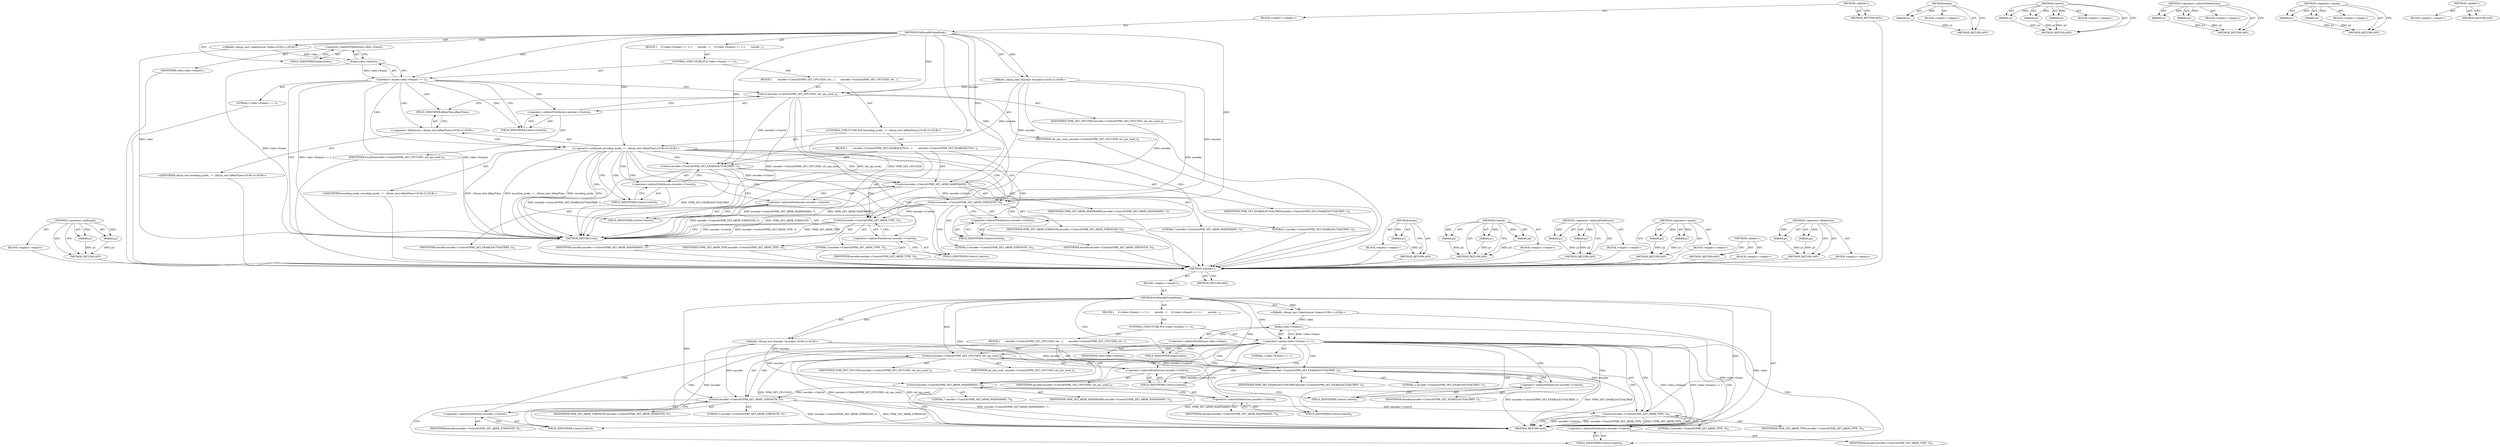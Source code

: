 digraph "&lt;operator&gt;.fieldAccess" {
vulnerable_6 [label=<(METHOD,&lt;global&gt;)<SUB>1</SUB>>];
vulnerable_7 [label=<(BLOCK,&lt;empty&gt;,&lt;empty&gt;)<SUB>1</SUB>>];
vulnerable_8 [label=<(METHOD,PreEncodeFrameHook)<SUB>1</SUB>>];
vulnerable_9 [label="<(PARAM,::libvpx_test::VideoSource *video)<SUB>1</SUB>>"];
vulnerable_10 [label="<(PARAM,::libvpx_test::Encoder *encoder)<SUB>2</SUB>>"];
vulnerable_11 [label=<(BLOCK,{
     if (video-&gt;frame() == 1) {
       encode...,{
     if (video-&gt;frame() == 1) {
       encode...)<SUB>2</SUB>>];
vulnerable_12 [label=<(CONTROL_STRUCTURE,IF,if (video-&gt;frame() == 1))<SUB>3</SUB>>];
vulnerable_13 [label=<(&lt;operator&gt;.equals,video-&gt;frame() == 1)<SUB>3</SUB>>];
vulnerable_14 [label=<(frame,video-&gt;frame())<SUB>3</SUB>>];
vulnerable_15 [label=<(&lt;operator&gt;.indirectFieldAccess,video-&gt;frame)<SUB>3</SUB>>];
vulnerable_16 [label=<(IDENTIFIER,video,video-&gt;frame())<SUB>3</SUB>>];
vulnerable_17 [label=<(FIELD_IDENTIFIER,frame,frame)<SUB>3</SUB>>];
vulnerable_18 [label=<(LITERAL,1,video-&gt;frame() == 1)<SUB>3</SUB>>];
vulnerable_19 [label=<(BLOCK,{
       encoder-&gt;Control(VP8E_SET_CPUUSED, set...,{
       encoder-&gt;Control(VP8E_SET_CPUUSED, set...)<SUB>3</SUB>>];
vulnerable_20 [label=<(Control,encoder-&gt;Control(VP8E_SET_CPUUSED, set_cpu_used_))<SUB>4</SUB>>];
vulnerable_21 [label=<(&lt;operator&gt;.indirectFieldAccess,encoder-&gt;Control)<SUB>4</SUB>>];
vulnerable_22 [label=<(IDENTIFIER,encoder,encoder-&gt;Control(VP8E_SET_CPUUSED, set_cpu_used_))<SUB>4</SUB>>];
vulnerable_23 [label=<(FIELD_IDENTIFIER,Control,Control)<SUB>4</SUB>>];
vulnerable_24 [label=<(IDENTIFIER,VP8E_SET_CPUUSED,encoder-&gt;Control(VP8E_SET_CPUUSED, set_cpu_used_))<SUB>4</SUB>>];
vulnerable_25 [label=<(IDENTIFIER,set_cpu_used_,encoder-&gt;Control(VP8E_SET_CPUUSED, set_cpu_used_))<SUB>4</SUB>>];
vulnerable_26 [label=<(Control,encoder-&gt;Control(VP8E_SET_ENABLEAUTOALTREF, 1))<SUB>5</SUB>>];
vulnerable_27 [label=<(&lt;operator&gt;.indirectFieldAccess,encoder-&gt;Control)<SUB>5</SUB>>];
vulnerable_28 [label=<(IDENTIFIER,encoder,encoder-&gt;Control(VP8E_SET_ENABLEAUTOALTREF, 1))<SUB>5</SUB>>];
vulnerable_29 [label=<(FIELD_IDENTIFIER,Control,Control)<SUB>5</SUB>>];
vulnerable_30 [label=<(IDENTIFIER,VP8E_SET_ENABLEAUTOALTREF,encoder-&gt;Control(VP8E_SET_ENABLEAUTOALTREF, 1))<SUB>5</SUB>>];
vulnerable_31 [label=<(LITERAL,1,encoder-&gt;Control(VP8E_SET_ENABLEAUTOALTREF, 1))<SUB>5</SUB>>];
vulnerable_32 [label=<(Control,encoder-&gt;Control(VP8E_SET_ARNR_MAXFRAMES, 7))<SUB>6</SUB>>];
vulnerable_33 [label=<(&lt;operator&gt;.indirectFieldAccess,encoder-&gt;Control)<SUB>6</SUB>>];
vulnerable_34 [label=<(IDENTIFIER,encoder,encoder-&gt;Control(VP8E_SET_ARNR_MAXFRAMES, 7))<SUB>6</SUB>>];
vulnerable_35 [label=<(FIELD_IDENTIFIER,Control,Control)<SUB>6</SUB>>];
vulnerable_36 [label=<(IDENTIFIER,VP8E_SET_ARNR_MAXFRAMES,encoder-&gt;Control(VP8E_SET_ARNR_MAXFRAMES, 7))<SUB>6</SUB>>];
vulnerable_37 [label=<(LITERAL,7,encoder-&gt;Control(VP8E_SET_ARNR_MAXFRAMES, 7))<SUB>6</SUB>>];
vulnerable_38 [label=<(Control,encoder-&gt;Control(VP8E_SET_ARNR_STRENGTH, 5))<SUB>7</SUB>>];
vulnerable_39 [label=<(&lt;operator&gt;.indirectFieldAccess,encoder-&gt;Control)<SUB>7</SUB>>];
vulnerable_40 [label=<(IDENTIFIER,encoder,encoder-&gt;Control(VP8E_SET_ARNR_STRENGTH, 5))<SUB>7</SUB>>];
vulnerable_41 [label=<(FIELD_IDENTIFIER,Control,Control)<SUB>7</SUB>>];
vulnerable_42 [label=<(IDENTIFIER,VP8E_SET_ARNR_STRENGTH,encoder-&gt;Control(VP8E_SET_ARNR_STRENGTH, 5))<SUB>7</SUB>>];
vulnerable_43 [label=<(LITERAL,5,encoder-&gt;Control(VP8E_SET_ARNR_STRENGTH, 5))<SUB>7</SUB>>];
vulnerable_44 [label=<(Control,encoder-&gt;Control(VP8E_SET_ARNR_TYPE, 3))<SUB>8</SUB>>];
vulnerable_45 [label=<(&lt;operator&gt;.indirectFieldAccess,encoder-&gt;Control)<SUB>8</SUB>>];
vulnerable_46 [label=<(IDENTIFIER,encoder,encoder-&gt;Control(VP8E_SET_ARNR_TYPE, 3))<SUB>8</SUB>>];
vulnerable_47 [label=<(FIELD_IDENTIFIER,Control,Control)<SUB>8</SUB>>];
vulnerable_48 [label=<(IDENTIFIER,VP8E_SET_ARNR_TYPE,encoder-&gt;Control(VP8E_SET_ARNR_TYPE, 3))<SUB>8</SUB>>];
vulnerable_49 [label=<(LITERAL,3,encoder-&gt;Control(VP8E_SET_ARNR_TYPE, 3))<SUB>8</SUB>>];
vulnerable_50 [label=<(METHOD_RETURN,void)<SUB>1</SUB>>];
vulnerable_52 [label=<(METHOD_RETURN,ANY)<SUB>1</SUB>>];
vulnerable_76 [label=<(METHOD,frame)>];
vulnerable_77 [label=<(PARAM,p1)>];
vulnerable_78 [label=<(BLOCK,&lt;empty&gt;,&lt;empty&gt;)>];
vulnerable_79 [label=<(METHOD_RETURN,ANY)>];
vulnerable_85 [label=<(METHOD,Control)>];
vulnerable_86 [label=<(PARAM,p1)>];
vulnerable_87 [label=<(PARAM,p2)>];
vulnerable_88 [label=<(PARAM,p3)>];
vulnerable_89 [label=<(BLOCK,&lt;empty&gt;,&lt;empty&gt;)>];
vulnerable_90 [label=<(METHOD_RETURN,ANY)>];
vulnerable_80 [label=<(METHOD,&lt;operator&gt;.indirectFieldAccess)>];
vulnerable_81 [label=<(PARAM,p1)>];
vulnerable_82 [label=<(PARAM,p2)>];
vulnerable_83 [label=<(BLOCK,&lt;empty&gt;,&lt;empty&gt;)>];
vulnerable_84 [label=<(METHOD_RETURN,ANY)>];
vulnerable_71 [label=<(METHOD,&lt;operator&gt;.equals)>];
vulnerable_72 [label=<(PARAM,p1)>];
vulnerable_73 [label=<(PARAM,p2)>];
vulnerable_74 [label=<(BLOCK,&lt;empty&gt;,&lt;empty&gt;)>];
vulnerable_75 [label=<(METHOD_RETURN,ANY)>];
vulnerable_65 [label=<(METHOD,&lt;global&gt;)<SUB>1</SUB>>];
vulnerable_66 [label=<(BLOCK,&lt;empty&gt;,&lt;empty&gt;)>];
vulnerable_67 [label=<(METHOD_RETURN,ANY)>];
fixed_98 [label=<(METHOD,&lt;operator&gt;.notEquals)>];
fixed_99 [label=<(PARAM,p1)>];
fixed_100 [label=<(PARAM,p2)>];
fixed_101 [label=<(BLOCK,&lt;empty&gt;,&lt;empty&gt;)>];
fixed_102 [label=<(METHOD_RETURN,ANY)>];
fixed_6 [label=<(METHOD,&lt;global&gt;)<SUB>1</SUB>>];
fixed_7 [label=<(BLOCK,&lt;empty&gt;,&lt;empty&gt;)<SUB>1</SUB>>];
fixed_8 [label=<(METHOD,PreEncodeFrameHook)<SUB>1</SUB>>];
fixed_9 [label="<(PARAM,::libvpx_test::VideoSource *video)<SUB>1</SUB>>"];
fixed_10 [label="<(PARAM,::libvpx_test::Encoder *encoder)<SUB>2</SUB>>"];
fixed_11 [label=<(BLOCK,{
     if (video-&gt;frame() == 1) {
       encode...,{
     if (video-&gt;frame() == 1) {
       encode...)<SUB>2</SUB>>];
fixed_12 [label=<(CONTROL_STRUCTURE,IF,if (video-&gt;frame() == 1))<SUB>3</SUB>>];
fixed_13 [label=<(&lt;operator&gt;.equals,video-&gt;frame() == 1)<SUB>3</SUB>>];
fixed_14 [label=<(frame,video-&gt;frame())<SUB>3</SUB>>];
fixed_15 [label=<(&lt;operator&gt;.indirectFieldAccess,video-&gt;frame)<SUB>3</SUB>>];
fixed_16 [label=<(IDENTIFIER,video,video-&gt;frame())<SUB>3</SUB>>];
fixed_17 [label=<(FIELD_IDENTIFIER,frame,frame)<SUB>3</SUB>>];
fixed_18 [label=<(LITERAL,1,video-&gt;frame() == 1)<SUB>3</SUB>>];
fixed_19 [label=<(BLOCK,{
       encoder-&gt;Control(VP8E_SET_CPUUSED, set...,{
       encoder-&gt;Control(VP8E_SET_CPUUSED, set...)<SUB>3</SUB>>];
fixed_20 [label=<(Control,encoder-&gt;Control(VP8E_SET_CPUUSED, set_cpu_used_))<SUB>4</SUB>>];
fixed_21 [label=<(&lt;operator&gt;.indirectFieldAccess,encoder-&gt;Control)<SUB>4</SUB>>];
fixed_22 [label=<(IDENTIFIER,encoder,encoder-&gt;Control(VP8E_SET_CPUUSED, set_cpu_used_))<SUB>4</SUB>>];
fixed_23 [label=<(FIELD_IDENTIFIER,Control,Control)<SUB>4</SUB>>];
fixed_24 [label=<(IDENTIFIER,VP8E_SET_CPUUSED,encoder-&gt;Control(VP8E_SET_CPUUSED, set_cpu_used_))<SUB>4</SUB>>];
fixed_25 [label=<(IDENTIFIER,set_cpu_used_,encoder-&gt;Control(VP8E_SET_CPUUSED, set_cpu_used_))<SUB>4</SUB>>];
fixed_26 [label="<(CONTROL_STRUCTURE,IF,if (encoding_mode_ != ::libvpx_test::kRealTime))<SUB>5</SUB>>"];
fixed_27 [label="<(&lt;operator&gt;.notEquals,encoding_mode_ != ::libvpx_test::kRealTime)<SUB>5</SUB>>"];
fixed_28 [label="<(IDENTIFIER,encoding_mode_,encoding_mode_ != ::libvpx_test::kRealTime)<SUB>5</SUB>>"];
fixed_29 [label="<(&lt;operator&gt;.fieldAccess,::libvpx_test::kRealTime)<SUB>5</SUB>>"];
fixed_30 [label="<(IDENTIFIER,libvpx_test,encoding_mode_ != ::libvpx_test::kRealTime)<SUB>5</SUB>>"];
fixed_31 [label=<(FIELD_IDENTIFIER,kRealTime,kRealTime)<SUB>5</SUB>>];
fixed_32 [label=<(BLOCK,{
        encoder-&gt;Control(VP8E_SET_ENABLEAUTOA...,{
        encoder-&gt;Control(VP8E_SET_ENABLEAUTOA...)<SUB>5</SUB>>];
fixed_33 [label=<(Control,encoder-&gt;Control(VP8E_SET_ENABLEAUTOALTREF, 1))<SUB>6</SUB>>];
fixed_34 [label=<(&lt;operator&gt;.indirectFieldAccess,encoder-&gt;Control)<SUB>6</SUB>>];
fixed_35 [label=<(IDENTIFIER,encoder,encoder-&gt;Control(VP8E_SET_ENABLEAUTOALTREF, 1))<SUB>6</SUB>>];
fixed_36 [label=<(FIELD_IDENTIFIER,Control,Control)<SUB>6</SUB>>];
fixed_37 [label=<(IDENTIFIER,VP8E_SET_ENABLEAUTOALTREF,encoder-&gt;Control(VP8E_SET_ENABLEAUTOALTREF, 1))<SUB>6</SUB>>];
fixed_38 [label=<(LITERAL,1,encoder-&gt;Control(VP8E_SET_ENABLEAUTOALTREF, 1))<SUB>6</SUB>>];
fixed_39 [label=<(Control,encoder-&gt;Control(VP8E_SET_ARNR_MAXFRAMES, 7))<SUB>7</SUB>>];
fixed_40 [label=<(&lt;operator&gt;.indirectFieldAccess,encoder-&gt;Control)<SUB>7</SUB>>];
fixed_41 [label=<(IDENTIFIER,encoder,encoder-&gt;Control(VP8E_SET_ARNR_MAXFRAMES, 7))<SUB>7</SUB>>];
fixed_42 [label=<(FIELD_IDENTIFIER,Control,Control)<SUB>7</SUB>>];
fixed_43 [label=<(IDENTIFIER,VP8E_SET_ARNR_MAXFRAMES,encoder-&gt;Control(VP8E_SET_ARNR_MAXFRAMES, 7))<SUB>7</SUB>>];
fixed_44 [label=<(LITERAL,7,encoder-&gt;Control(VP8E_SET_ARNR_MAXFRAMES, 7))<SUB>7</SUB>>];
fixed_45 [label=<(Control,encoder-&gt;Control(VP8E_SET_ARNR_STRENGTH, 5))<SUB>8</SUB>>];
fixed_46 [label=<(&lt;operator&gt;.indirectFieldAccess,encoder-&gt;Control)<SUB>8</SUB>>];
fixed_47 [label=<(IDENTIFIER,encoder,encoder-&gt;Control(VP8E_SET_ARNR_STRENGTH, 5))<SUB>8</SUB>>];
fixed_48 [label=<(FIELD_IDENTIFIER,Control,Control)<SUB>8</SUB>>];
fixed_49 [label=<(IDENTIFIER,VP8E_SET_ARNR_STRENGTH,encoder-&gt;Control(VP8E_SET_ARNR_STRENGTH, 5))<SUB>8</SUB>>];
fixed_50 [label=<(LITERAL,5,encoder-&gt;Control(VP8E_SET_ARNR_STRENGTH, 5))<SUB>8</SUB>>];
fixed_51 [label=<(Control,encoder-&gt;Control(VP8E_SET_ARNR_TYPE, 3))<SUB>9</SUB>>];
fixed_52 [label=<(&lt;operator&gt;.indirectFieldAccess,encoder-&gt;Control)<SUB>9</SUB>>];
fixed_53 [label=<(IDENTIFIER,encoder,encoder-&gt;Control(VP8E_SET_ARNR_TYPE, 3))<SUB>9</SUB>>];
fixed_54 [label=<(FIELD_IDENTIFIER,Control,Control)<SUB>9</SUB>>];
fixed_55 [label=<(IDENTIFIER,VP8E_SET_ARNR_TYPE,encoder-&gt;Control(VP8E_SET_ARNR_TYPE, 3))<SUB>9</SUB>>];
fixed_56 [label=<(LITERAL,3,encoder-&gt;Control(VP8E_SET_ARNR_TYPE, 3))<SUB>9</SUB>>];
fixed_57 [label=<(METHOD_RETURN,void)<SUB>1</SUB>>];
fixed_59 [label=<(METHOD_RETURN,ANY)<SUB>1</SUB>>];
fixed_83 [label=<(METHOD,frame)>];
fixed_84 [label=<(PARAM,p1)>];
fixed_85 [label=<(BLOCK,&lt;empty&gt;,&lt;empty&gt;)>];
fixed_86 [label=<(METHOD_RETURN,ANY)>];
fixed_92 [label=<(METHOD,Control)>];
fixed_93 [label=<(PARAM,p1)>];
fixed_94 [label=<(PARAM,p2)>];
fixed_95 [label=<(PARAM,p3)>];
fixed_96 [label=<(BLOCK,&lt;empty&gt;,&lt;empty&gt;)>];
fixed_97 [label=<(METHOD_RETURN,ANY)>];
fixed_87 [label=<(METHOD,&lt;operator&gt;.indirectFieldAccess)>];
fixed_88 [label=<(PARAM,p1)>];
fixed_89 [label=<(PARAM,p2)>];
fixed_90 [label=<(BLOCK,&lt;empty&gt;,&lt;empty&gt;)>];
fixed_91 [label=<(METHOD_RETURN,ANY)>];
fixed_78 [label=<(METHOD,&lt;operator&gt;.equals)>];
fixed_79 [label=<(PARAM,p1)>];
fixed_80 [label=<(PARAM,p2)>];
fixed_81 [label=<(BLOCK,&lt;empty&gt;,&lt;empty&gt;)>];
fixed_82 [label=<(METHOD_RETURN,ANY)>];
fixed_72 [label=<(METHOD,&lt;global&gt;)<SUB>1</SUB>>];
fixed_73 [label=<(BLOCK,&lt;empty&gt;,&lt;empty&gt;)>];
fixed_74 [label=<(METHOD_RETURN,ANY)>];
fixed_103 [label=<(METHOD,&lt;operator&gt;.fieldAccess)>];
fixed_104 [label=<(PARAM,p1)>];
fixed_105 [label=<(PARAM,p2)>];
fixed_106 [label=<(BLOCK,&lt;empty&gt;,&lt;empty&gt;)>];
fixed_107 [label=<(METHOD_RETURN,ANY)>];
vulnerable_6 -> vulnerable_7  [key=0, label="AST: "];
vulnerable_6 -> vulnerable_52  [key=0, label="AST: "];
vulnerable_6 -> vulnerable_52  [key=1, label="CFG: "];
vulnerable_7 -> vulnerable_8  [key=0, label="AST: "];
vulnerable_8 -> vulnerable_9  [key=0, label="AST: "];
vulnerable_8 -> vulnerable_9  [key=1, label="DDG: "];
vulnerable_8 -> vulnerable_10  [key=0, label="AST: "];
vulnerable_8 -> vulnerable_10  [key=1, label="DDG: "];
vulnerable_8 -> vulnerable_11  [key=0, label="AST: "];
vulnerable_8 -> vulnerable_50  [key=0, label="AST: "];
vulnerable_8 -> vulnerable_17  [key=0, label="CFG: "];
vulnerable_8 -> vulnerable_13  [key=0, label="DDG: "];
vulnerable_8 -> vulnerable_20  [key=0, label="DDG: "];
vulnerable_8 -> vulnerable_26  [key=0, label="DDG: "];
vulnerable_8 -> vulnerable_32  [key=0, label="DDG: "];
vulnerable_8 -> vulnerable_38  [key=0, label="DDG: "];
vulnerable_8 -> vulnerable_44  [key=0, label="DDG: "];
vulnerable_9 -> vulnerable_50  [key=0, label="DDG: video"];
vulnerable_9 -> vulnerable_14  [key=0, label="DDG: video"];
vulnerable_10 -> vulnerable_50  [key=0, label="DDG: encoder"];
vulnerable_10 -> vulnerable_20  [key=0, label="DDG: encoder"];
vulnerable_10 -> vulnerable_26  [key=0, label="DDG: encoder"];
vulnerable_10 -> vulnerable_32  [key=0, label="DDG: encoder"];
vulnerable_10 -> vulnerable_38  [key=0, label="DDG: encoder"];
vulnerable_10 -> vulnerable_44  [key=0, label="DDG: encoder"];
vulnerable_11 -> vulnerable_12  [key=0, label="AST: "];
vulnerable_12 -> vulnerable_13  [key=0, label="AST: "];
vulnerable_12 -> vulnerable_19  [key=0, label="AST: "];
vulnerable_13 -> vulnerable_14  [key=0, label="AST: "];
vulnerable_13 -> vulnerable_18  [key=0, label="AST: "];
vulnerable_13 -> vulnerable_50  [key=0, label="CFG: "];
vulnerable_13 -> vulnerable_50  [key=1, label="DDG: video-&gt;frame()"];
vulnerable_13 -> vulnerable_50  [key=2, label="DDG: video-&gt;frame() == 1"];
vulnerable_13 -> vulnerable_23  [key=0, label="CFG: "];
vulnerable_13 -> vulnerable_23  [key=1, label="CDG: "];
vulnerable_13 -> vulnerable_47  [key=0, label="CDG: "];
vulnerable_13 -> vulnerable_21  [key=0, label="CDG: "];
vulnerable_13 -> vulnerable_32  [key=0, label="CDG: "];
vulnerable_13 -> vulnerable_33  [key=0, label="CDG: "];
vulnerable_13 -> vulnerable_26  [key=0, label="CDG: "];
vulnerable_13 -> vulnerable_20  [key=0, label="CDG: "];
vulnerable_13 -> vulnerable_38  [key=0, label="CDG: "];
vulnerable_13 -> vulnerable_41  [key=0, label="CDG: "];
vulnerable_13 -> vulnerable_45  [key=0, label="CDG: "];
vulnerable_13 -> vulnerable_27  [key=0, label="CDG: "];
vulnerable_13 -> vulnerable_29  [key=0, label="CDG: "];
vulnerable_13 -> vulnerable_44  [key=0, label="CDG: "];
vulnerable_13 -> vulnerable_35  [key=0, label="CDG: "];
vulnerable_13 -> vulnerable_39  [key=0, label="CDG: "];
vulnerable_14 -> vulnerable_15  [key=0, label="AST: "];
vulnerable_14 -> vulnerable_13  [key=0, label="CFG: "];
vulnerable_14 -> vulnerable_13  [key=1, label="DDG: video-&gt;frame"];
vulnerable_14 -> vulnerable_50  [key=0, label="DDG: video-&gt;frame"];
vulnerable_15 -> vulnerable_16  [key=0, label="AST: "];
vulnerable_15 -> vulnerable_17  [key=0, label="AST: "];
vulnerable_15 -> vulnerable_14  [key=0, label="CFG: "];
vulnerable_17 -> vulnerable_15  [key=0, label="CFG: "];
vulnerable_19 -> vulnerable_20  [key=0, label="AST: "];
vulnerable_19 -> vulnerable_26  [key=0, label="AST: "];
vulnerable_19 -> vulnerable_32  [key=0, label="AST: "];
vulnerable_19 -> vulnerable_38  [key=0, label="AST: "];
vulnerable_19 -> vulnerable_44  [key=0, label="AST: "];
vulnerable_20 -> vulnerable_21  [key=0, label="AST: "];
vulnerable_20 -> vulnerable_24  [key=0, label="AST: "];
vulnerable_20 -> vulnerable_25  [key=0, label="AST: "];
vulnerable_20 -> vulnerable_29  [key=0, label="CFG: "];
vulnerable_20 -> vulnerable_50  [key=0, label="DDG: VP8E_SET_CPUUSED"];
vulnerable_20 -> vulnerable_50  [key=1, label="DDG: encoder-&gt;Control(VP8E_SET_CPUUSED, set_cpu_used_)"];
vulnerable_20 -> vulnerable_50  [key=2, label="DDG: set_cpu_used_"];
vulnerable_20 -> vulnerable_26  [key=0, label="DDG: encoder-&gt;Control"];
vulnerable_21 -> vulnerable_22  [key=0, label="AST: "];
vulnerable_21 -> vulnerable_23  [key=0, label="AST: "];
vulnerable_21 -> vulnerable_20  [key=0, label="CFG: "];
vulnerable_23 -> vulnerable_21  [key=0, label="CFG: "];
vulnerable_26 -> vulnerable_27  [key=0, label="AST: "];
vulnerable_26 -> vulnerable_30  [key=0, label="AST: "];
vulnerable_26 -> vulnerable_31  [key=0, label="AST: "];
vulnerable_26 -> vulnerable_35  [key=0, label="CFG: "];
vulnerable_26 -> vulnerable_50  [key=0, label="DDG: encoder-&gt;Control(VP8E_SET_ENABLEAUTOALTREF, 1)"];
vulnerable_26 -> vulnerable_50  [key=1, label="DDG: VP8E_SET_ENABLEAUTOALTREF"];
vulnerable_26 -> vulnerable_32  [key=0, label="DDG: encoder-&gt;Control"];
vulnerable_27 -> vulnerable_28  [key=0, label="AST: "];
vulnerable_27 -> vulnerable_29  [key=0, label="AST: "];
vulnerable_27 -> vulnerable_26  [key=0, label="CFG: "];
vulnerable_29 -> vulnerable_27  [key=0, label="CFG: "];
vulnerable_32 -> vulnerable_33  [key=0, label="AST: "];
vulnerable_32 -> vulnerable_36  [key=0, label="AST: "];
vulnerable_32 -> vulnerable_37  [key=0, label="AST: "];
vulnerable_32 -> vulnerable_41  [key=0, label="CFG: "];
vulnerable_32 -> vulnerable_50  [key=0, label="DDG: encoder-&gt;Control(VP8E_SET_ARNR_MAXFRAMES, 7)"];
vulnerable_32 -> vulnerable_50  [key=1, label="DDG: VP8E_SET_ARNR_MAXFRAMES"];
vulnerable_32 -> vulnerable_38  [key=0, label="DDG: encoder-&gt;Control"];
vulnerable_33 -> vulnerable_34  [key=0, label="AST: "];
vulnerable_33 -> vulnerable_35  [key=0, label="AST: "];
vulnerable_33 -> vulnerable_32  [key=0, label="CFG: "];
vulnerable_35 -> vulnerable_33  [key=0, label="CFG: "];
vulnerable_38 -> vulnerable_39  [key=0, label="AST: "];
vulnerable_38 -> vulnerable_42  [key=0, label="AST: "];
vulnerable_38 -> vulnerable_43  [key=0, label="AST: "];
vulnerable_38 -> vulnerable_47  [key=0, label="CFG: "];
vulnerable_38 -> vulnerable_50  [key=0, label="DDG: encoder-&gt;Control(VP8E_SET_ARNR_STRENGTH, 5)"];
vulnerable_38 -> vulnerable_50  [key=1, label="DDG: VP8E_SET_ARNR_STRENGTH"];
vulnerable_38 -> vulnerable_44  [key=0, label="DDG: encoder-&gt;Control"];
vulnerable_39 -> vulnerable_40  [key=0, label="AST: "];
vulnerable_39 -> vulnerable_41  [key=0, label="AST: "];
vulnerable_39 -> vulnerable_38  [key=0, label="CFG: "];
vulnerable_41 -> vulnerable_39  [key=0, label="CFG: "];
vulnerable_44 -> vulnerable_45  [key=0, label="AST: "];
vulnerable_44 -> vulnerable_48  [key=0, label="AST: "];
vulnerable_44 -> vulnerable_49  [key=0, label="AST: "];
vulnerable_44 -> vulnerable_50  [key=0, label="CFG: "];
vulnerable_44 -> vulnerable_50  [key=1, label="DDG: encoder-&gt;Control"];
vulnerable_44 -> vulnerable_50  [key=2, label="DDG: encoder-&gt;Control(VP8E_SET_ARNR_TYPE, 3)"];
vulnerable_44 -> vulnerable_50  [key=3, label="DDG: VP8E_SET_ARNR_TYPE"];
vulnerable_45 -> vulnerable_46  [key=0, label="AST: "];
vulnerable_45 -> vulnerable_47  [key=0, label="AST: "];
vulnerable_45 -> vulnerable_44  [key=0, label="CFG: "];
vulnerable_47 -> vulnerable_45  [key=0, label="CFG: "];
vulnerable_76 -> vulnerable_77  [key=0, label="AST: "];
vulnerable_76 -> vulnerable_77  [key=1, label="DDG: "];
vulnerable_76 -> vulnerable_78  [key=0, label="AST: "];
vulnerable_76 -> vulnerable_79  [key=0, label="AST: "];
vulnerable_76 -> vulnerable_79  [key=1, label="CFG: "];
vulnerable_77 -> vulnerable_79  [key=0, label="DDG: p1"];
vulnerable_85 -> vulnerable_86  [key=0, label="AST: "];
vulnerable_85 -> vulnerable_86  [key=1, label="DDG: "];
vulnerable_85 -> vulnerable_89  [key=0, label="AST: "];
vulnerable_85 -> vulnerable_87  [key=0, label="AST: "];
vulnerable_85 -> vulnerable_87  [key=1, label="DDG: "];
vulnerable_85 -> vulnerable_90  [key=0, label="AST: "];
vulnerable_85 -> vulnerable_90  [key=1, label="CFG: "];
vulnerable_85 -> vulnerable_88  [key=0, label="AST: "];
vulnerable_85 -> vulnerable_88  [key=1, label="DDG: "];
vulnerable_86 -> vulnerable_90  [key=0, label="DDG: p1"];
vulnerable_87 -> vulnerable_90  [key=0, label="DDG: p2"];
vulnerable_88 -> vulnerable_90  [key=0, label="DDG: p3"];
vulnerable_80 -> vulnerable_81  [key=0, label="AST: "];
vulnerable_80 -> vulnerable_81  [key=1, label="DDG: "];
vulnerable_80 -> vulnerable_83  [key=0, label="AST: "];
vulnerable_80 -> vulnerable_82  [key=0, label="AST: "];
vulnerable_80 -> vulnerable_82  [key=1, label="DDG: "];
vulnerable_80 -> vulnerable_84  [key=0, label="AST: "];
vulnerable_80 -> vulnerable_84  [key=1, label="CFG: "];
vulnerable_81 -> vulnerable_84  [key=0, label="DDG: p1"];
vulnerable_82 -> vulnerable_84  [key=0, label="DDG: p2"];
vulnerable_71 -> vulnerable_72  [key=0, label="AST: "];
vulnerable_71 -> vulnerable_72  [key=1, label="DDG: "];
vulnerable_71 -> vulnerable_74  [key=0, label="AST: "];
vulnerable_71 -> vulnerable_73  [key=0, label="AST: "];
vulnerable_71 -> vulnerable_73  [key=1, label="DDG: "];
vulnerable_71 -> vulnerable_75  [key=0, label="AST: "];
vulnerable_71 -> vulnerable_75  [key=1, label="CFG: "];
vulnerable_72 -> vulnerable_75  [key=0, label="DDG: p1"];
vulnerable_73 -> vulnerable_75  [key=0, label="DDG: p2"];
vulnerable_65 -> vulnerable_66  [key=0, label="AST: "];
vulnerable_65 -> vulnerable_67  [key=0, label="AST: "];
vulnerable_65 -> vulnerable_67  [key=1, label="CFG: "];
fixed_98 -> fixed_99  [key=0, label="AST: "];
fixed_98 -> fixed_99  [key=1, label="DDG: "];
fixed_98 -> fixed_101  [key=0, label="AST: "];
fixed_98 -> fixed_100  [key=0, label="AST: "];
fixed_98 -> fixed_100  [key=1, label="DDG: "];
fixed_98 -> fixed_102  [key=0, label="AST: "];
fixed_98 -> fixed_102  [key=1, label="CFG: "];
fixed_99 -> fixed_102  [key=0, label="DDG: p1"];
fixed_100 -> fixed_102  [key=0, label="DDG: p2"];
fixed_101 -> vulnerable_6  [key=0];
fixed_102 -> vulnerable_6  [key=0];
fixed_6 -> fixed_7  [key=0, label="AST: "];
fixed_6 -> fixed_59  [key=0, label="AST: "];
fixed_6 -> fixed_59  [key=1, label="CFG: "];
fixed_7 -> fixed_8  [key=0, label="AST: "];
fixed_8 -> fixed_9  [key=0, label="AST: "];
fixed_8 -> fixed_9  [key=1, label="DDG: "];
fixed_8 -> fixed_10  [key=0, label="AST: "];
fixed_8 -> fixed_10  [key=1, label="DDG: "];
fixed_8 -> fixed_11  [key=0, label="AST: "];
fixed_8 -> fixed_57  [key=0, label="AST: "];
fixed_8 -> fixed_17  [key=0, label="CFG: "];
fixed_8 -> fixed_13  [key=0, label="DDG: "];
fixed_8 -> fixed_20  [key=0, label="DDG: "];
fixed_8 -> fixed_27  [key=0, label="DDG: "];
fixed_8 -> fixed_33  [key=0, label="DDG: "];
fixed_8 -> fixed_39  [key=0, label="DDG: "];
fixed_8 -> fixed_45  [key=0, label="DDG: "];
fixed_8 -> fixed_51  [key=0, label="DDG: "];
fixed_9 -> fixed_57  [key=0, label="DDG: video"];
fixed_9 -> fixed_14  [key=0, label="DDG: video"];
fixed_10 -> fixed_57  [key=0, label="DDG: encoder"];
fixed_10 -> fixed_20  [key=0, label="DDG: encoder"];
fixed_10 -> fixed_33  [key=0, label="DDG: encoder"];
fixed_10 -> fixed_39  [key=0, label="DDG: encoder"];
fixed_10 -> fixed_45  [key=0, label="DDG: encoder"];
fixed_10 -> fixed_51  [key=0, label="DDG: encoder"];
fixed_11 -> fixed_12  [key=0, label="AST: "];
fixed_12 -> fixed_13  [key=0, label="AST: "];
fixed_12 -> fixed_19  [key=0, label="AST: "];
fixed_13 -> fixed_14  [key=0, label="AST: "];
fixed_13 -> fixed_18  [key=0, label="AST: "];
fixed_13 -> fixed_57  [key=0, label="CFG: "];
fixed_13 -> fixed_57  [key=1, label="DDG: video-&gt;frame()"];
fixed_13 -> fixed_57  [key=2, label="DDG: video-&gt;frame() == 1"];
fixed_13 -> fixed_23  [key=0, label="CFG: "];
fixed_13 -> fixed_23  [key=1, label="CDG: "];
fixed_13 -> fixed_21  [key=0, label="CDG: "];
fixed_13 -> fixed_20  [key=0, label="CDG: "];
fixed_13 -> fixed_27  [key=0, label="CDG: "];
fixed_13 -> fixed_29  [key=0, label="CDG: "];
fixed_13 -> fixed_31  [key=0, label="CDG: "];
fixed_14 -> fixed_15  [key=0, label="AST: "];
fixed_14 -> fixed_13  [key=0, label="CFG: "];
fixed_14 -> fixed_13  [key=1, label="DDG: video-&gt;frame"];
fixed_14 -> fixed_57  [key=0, label="DDG: video-&gt;frame"];
fixed_15 -> fixed_16  [key=0, label="AST: "];
fixed_15 -> fixed_17  [key=0, label="AST: "];
fixed_15 -> fixed_14  [key=0, label="CFG: "];
fixed_16 -> vulnerable_6  [key=0];
fixed_17 -> fixed_15  [key=0, label="CFG: "];
fixed_18 -> vulnerable_6  [key=0];
fixed_19 -> fixed_20  [key=0, label="AST: "];
fixed_19 -> fixed_26  [key=0, label="AST: "];
fixed_20 -> fixed_21  [key=0, label="AST: "];
fixed_20 -> fixed_24  [key=0, label="AST: "];
fixed_20 -> fixed_25  [key=0, label="AST: "];
fixed_20 -> fixed_31  [key=0, label="CFG: "];
fixed_20 -> fixed_57  [key=0, label="DDG: VP8E_SET_CPUUSED"];
fixed_20 -> fixed_57  [key=1, label="DDG: encoder-&gt;Control(VP8E_SET_CPUUSED, set_cpu_used_)"];
fixed_20 -> fixed_57  [key=2, label="DDG: set_cpu_used_"];
fixed_20 -> fixed_33  [key=0, label="DDG: encoder-&gt;Control"];
fixed_21 -> fixed_22  [key=0, label="AST: "];
fixed_21 -> fixed_23  [key=0, label="AST: "];
fixed_21 -> fixed_20  [key=0, label="CFG: "];
fixed_22 -> vulnerable_6  [key=0];
fixed_23 -> fixed_21  [key=0, label="CFG: "];
fixed_24 -> vulnerable_6  [key=0];
fixed_25 -> vulnerable_6  [key=0];
fixed_26 -> fixed_27  [key=0, label="AST: "];
fixed_26 -> fixed_32  [key=0, label="AST: "];
fixed_27 -> fixed_28  [key=0, label="AST: "];
fixed_27 -> fixed_29  [key=0, label="AST: "];
fixed_27 -> fixed_57  [key=0, label="CFG: "];
fixed_27 -> fixed_57  [key=1, label="DDG: ::libvpx_test::kRealTime"];
fixed_27 -> fixed_57  [key=2, label="DDG: encoding_mode_ != ::libvpx_test::kRealTime"];
fixed_27 -> fixed_57  [key=3, label="DDG: encoding_mode_"];
fixed_27 -> fixed_36  [key=0, label="CFG: "];
fixed_27 -> fixed_36  [key=1, label="CDG: "];
fixed_27 -> fixed_34  [key=0, label="CDG: "];
fixed_27 -> fixed_48  [key=0, label="CDG: "];
fixed_27 -> fixed_33  [key=0, label="CDG: "];
fixed_27 -> fixed_42  [key=0, label="CDG: "];
fixed_27 -> fixed_51  [key=0, label="CDG: "];
fixed_27 -> fixed_52  [key=0, label="CDG: "];
fixed_27 -> fixed_46  [key=0, label="CDG: "];
fixed_27 -> fixed_45  [key=0, label="CDG: "];
fixed_27 -> fixed_40  [key=0, label="CDG: "];
fixed_27 -> fixed_54  [key=0, label="CDG: "];
fixed_27 -> fixed_39  [key=0, label="CDG: "];
fixed_28 -> vulnerable_6  [key=0];
fixed_29 -> fixed_30  [key=0, label="AST: "];
fixed_29 -> fixed_31  [key=0, label="AST: "];
fixed_29 -> fixed_27  [key=0, label="CFG: "];
fixed_30 -> vulnerable_6  [key=0];
fixed_31 -> fixed_29  [key=0, label="CFG: "];
fixed_32 -> fixed_33  [key=0, label="AST: "];
fixed_32 -> fixed_39  [key=0, label="AST: "];
fixed_32 -> fixed_45  [key=0, label="AST: "];
fixed_32 -> fixed_51  [key=0, label="AST: "];
fixed_33 -> fixed_34  [key=0, label="AST: "];
fixed_33 -> fixed_37  [key=0, label="AST: "];
fixed_33 -> fixed_38  [key=0, label="AST: "];
fixed_33 -> fixed_42  [key=0, label="CFG: "];
fixed_33 -> fixed_57  [key=0, label="DDG: encoder-&gt;Control(VP8E_SET_ENABLEAUTOALTREF, 1)"];
fixed_33 -> fixed_57  [key=1, label="DDG: VP8E_SET_ENABLEAUTOALTREF"];
fixed_33 -> fixed_39  [key=0, label="DDG: encoder-&gt;Control"];
fixed_34 -> fixed_35  [key=0, label="AST: "];
fixed_34 -> fixed_36  [key=0, label="AST: "];
fixed_34 -> fixed_33  [key=0, label="CFG: "];
fixed_35 -> vulnerable_6  [key=0];
fixed_36 -> fixed_34  [key=0, label="CFG: "];
fixed_37 -> vulnerable_6  [key=0];
fixed_38 -> vulnerable_6  [key=0];
fixed_39 -> fixed_40  [key=0, label="AST: "];
fixed_39 -> fixed_43  [key=0, label="AST: "];
fixed_39 -> fixed_44  [key=0, label="AST: "];
fixed_39 -> fixed_48  [key=0, label="CFG: "];
fixed_39 -> fixed_57  [key=0, label="DDG: encoder-&gt;Control(VP8E_SET_ARNR_MAXFRAMES, 7)"];
fixed_39 -> fixed_57  [key=1, label="DDG: VP8E_SET_ARNR_MAXFRAMES"];
fixed_39 -> fixed_45  [key=0, label="DDG: encoder-&gt;Control"];
fixed_40 -> fixed_41  [key=0, label="AST: "];
fixed_40 -> fixed_42  [key=0, label="AST: "];
fixed_40 -> fixed_39  [key=0, label="CFG: "];
fixed_41 -> vulnerable_6  [key=0];
fixed_42 -> fixed_40  [key=0, label="CFG: "];
fixed_43 -> vulnerable_6  [key=0];
fixed_44 -> vulnerable_6  [key=0];
fixed_45 -> fixed_46  [key=0, label="AST: "];
fixed_45 -> fixed_49  [key=0, label="AST: "];
fixed_45 -> fixed_50  [key=0, label="AST: "];
fixed_45 -> fixed_54  [key=0, label="CFG: "];
fixed_45 -> fixed_57  [key=0, label="DDG: encoder-&gt;Control(VP8E_SET_ARNR_STRENGTH, 5)"];
fixed_45 -> fixed_57  [key=1, label="DDG: VP8E_SET_ARNR_STRENGTH"];
fixed_45 -> fixed_51  [key=0, label="DDG: encoder-&gt;Control"];
fixed_46 -> fixed_47  [key=0, label="AST: "];
fixed_46 -> fixed_48  [key=0, label="AST: "];
fixed_46 -> fixed_45  [key=0, label="CFG: "];
fixed_47 -> vulnerable_6  [key=0];
fixed_48 -> fixed_46  [key=0, label="CFG: "];
fixed_49 -> vulnerable_6  [key=0];
fixed_50 -> vulnerable_6  [key=0];
fixed_51 -> fixed_52  [key=0, label="AST: "];
fixed_51 -> fixed_55  [key=0, label="AST: "];
fixed_51 -> fixed_56  [key=0, label="AST: "];
fixed_51 -> fixed_57  [key=0, label="CFG: "];
fixed_51 -> fixed_57  [key=1, label="DDG: encoder-&gt;Control"];
fixed_51 -> fixed_57  [key=2, label="DDG: encoder-&gt;Control(VP8E_SET_ARNR_TYPE, 3)"];
fixed_51 -> fixed_57  [key=3, label="DDG: VP8E_SET_ARNR_TYPE"];
fixed_52 -> fixed_53  [key=0, label="AST: "];
fixed_52 -> fixed_54  [key=0, label="AST: "];
fixed_52 -> fixed_51  [key=0, label="CFG: "];
fixed_53 -> vulnerable_6  [key=0];
fixed_54 -> fixed_52  [key=0, label="CFG: "];
fixed_55 -> vulnerable_6  [key=0];
fixed_56 -> vulnerable_6  [key=0];
fixed_57 -> vulnerable_6  [key=0];
fixed_59 -> vulnerable_6  [key=0];
fixed_83 -> fixed_84  [key=0, label="AST: "];
fixed_83 -> fixed_84  [key=1, label="DDG: "];
fixed_83 -> fixed_85  [key=0, label="AST: "];
fixed_83 -> fixed_86  [key=0, label="AST: "];
fixed_83 -> fixed_86  [key=1, label="CFG: "];
fixed_84 -> fixed_86  [key=0, label="DDG: p1"];
fixed_85 -> vulnerable_6  [key=0];
fixed_86 -> vulnerable_6  [key=0];
fixed_92 -> fixed_93  [key=0, label="AST: "];
fixed_92 -> fixed_93  [key=1, label="DDG: "];
fixed_92 -> fixed_96  [key=0, label="AST: "];
fixed_92 -> fixed_94  [key=0, label="AST: "];
fixed_92 -> fixed_94  [key=1, label="DDG: "];
fixed_92 -> fixed_97  [key=0, label="AST: "];
fixed_92 -> fixed_97  [key=1, label="CFG: "];
fixed_92 -> fixed_95  [key=0, label="AST: "];
fixed_92 -> fixed_95  [key=1, label="DDG: "];
fixed_93 -> fixed_97  [key=0, label="DDG: p1"];
fixed_94 -> fixed_97  [key=0, label="DDG: p2"];
fixed_95 -> fixed_97  [key=0, label="DDG: p3"];
fixed_96 -> vulnerable_6  [key=0];
fixed_97 -> vulnerable_6  [key=0];
fixed_87 -> fixed_88  [key=0, label="AST: "];
fixed_87 -> fixed_88  [key=1, label="DDG: "];
fixed_87 -> fixed_90  [key=0, label="AST: "];
fixed_87 -> fixed_89  [key=0, label="AST: "];
fixed_87 -> fixed_89  [key=1, label="DDG: "];
fixed_87 -> fixed_91  [key=0, label="AST: "];
fixed_87 -> fixed_91  [key=1, label="CFG: "];
fixed_88 -> fixed_91  [key=0, label="DDG: p1"];
fixed_89 -> fixed_91  [key=0, label="DDG: p2"];
fixed_90 -> vulnerable_6  [key=0];
fixed_91 -> vulnerable_6  [key=0];
fixed_78 -> fixed_79  [key=0, label="AST: "];
fixed_78 -> fixed_79  [key=1, label="DDG: "];
fixed_78 -> fixed_81  [key=0, label="AST: "];
fixed_78 -> fixed_80  [key=0, label="AST: "];
fixed_78 -> fixed_80  [key=1, label="DDG: "];
fixed_78 -> fixed_82  [key=0, label="AST: "];
fixed_78 -> fixed_82  [key=1, label="CFG: "];
fixed_79 -> fixed_82  [key=0, label="DDG: p1"];
fixed_80 -> fixed_82  [key=0, label="DDG: p2"];
fixed_81 -> vulnerable_6  [key=0];
fixed_82 -> vulnerable_6  [key=0];
fixed_72 -> fixed_73  [key=0, label="AST: "];
fixed_72 -> fixed_74  [key=0, label="AST: "];
fixed_72 -> fixed_74  [key=1, label="CFG: "];
fixed_73 -> vulnerable_6  [key=0];
fixed_74 -> vulnerable_6  [key=0];
fixed_103 -> fixed_104  [key=0, label="AST: "];
fixed_103 -> fixed_104  [key=1, label="DDG: "];
fixed_103 -> fixed_106  [key=0, label="AST: "];
fixed_103 -> fixed_105  [key=0, label="AST: "];
fixed_103 -> fixed_105  [key=1, label="DDG: "];
fixed_103 -> fixed_107  [key=0, label="AST: "];
fixed_103 -> fixed_107  [key=1, label="CFG: "];
fixed_104 -> fixed_107  [key=0, label="DDG: p1"];
fixed_105 -> fixed_107  [key=0, label="DDG: p2"];
fixed_106 -> vulnerable_6  [key=0];
fixed_107 -> vulnerable_6  [key=0];
}
